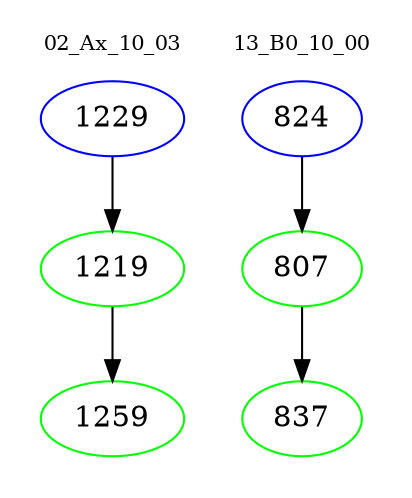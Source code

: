 digraph{
subgraph cluster_0 {
color = white
label = "02_Ax_10_03";
fontsize=10;
T0_1229 [label="1229", color="blue"]
T0_1229 -> T0_1219 [color="black"]
T0_1219 [label="1219", color="green"]
T0_1219 -> T0_1259 [color="black"]
T0_1259 [label="1259", color="green"]
}
subgraph cluster_1 {
color = white
label = "13_B0_10_00";
fontsize=10;
T1_824 [label="824", color="blue"]
T1_824 -> T1_807 [color="black"]
T1_807 [label="807", color="green"]
T1_807 -> T1_837 [color="black"]
T1_837 [label="837", color="green"]
}
}
